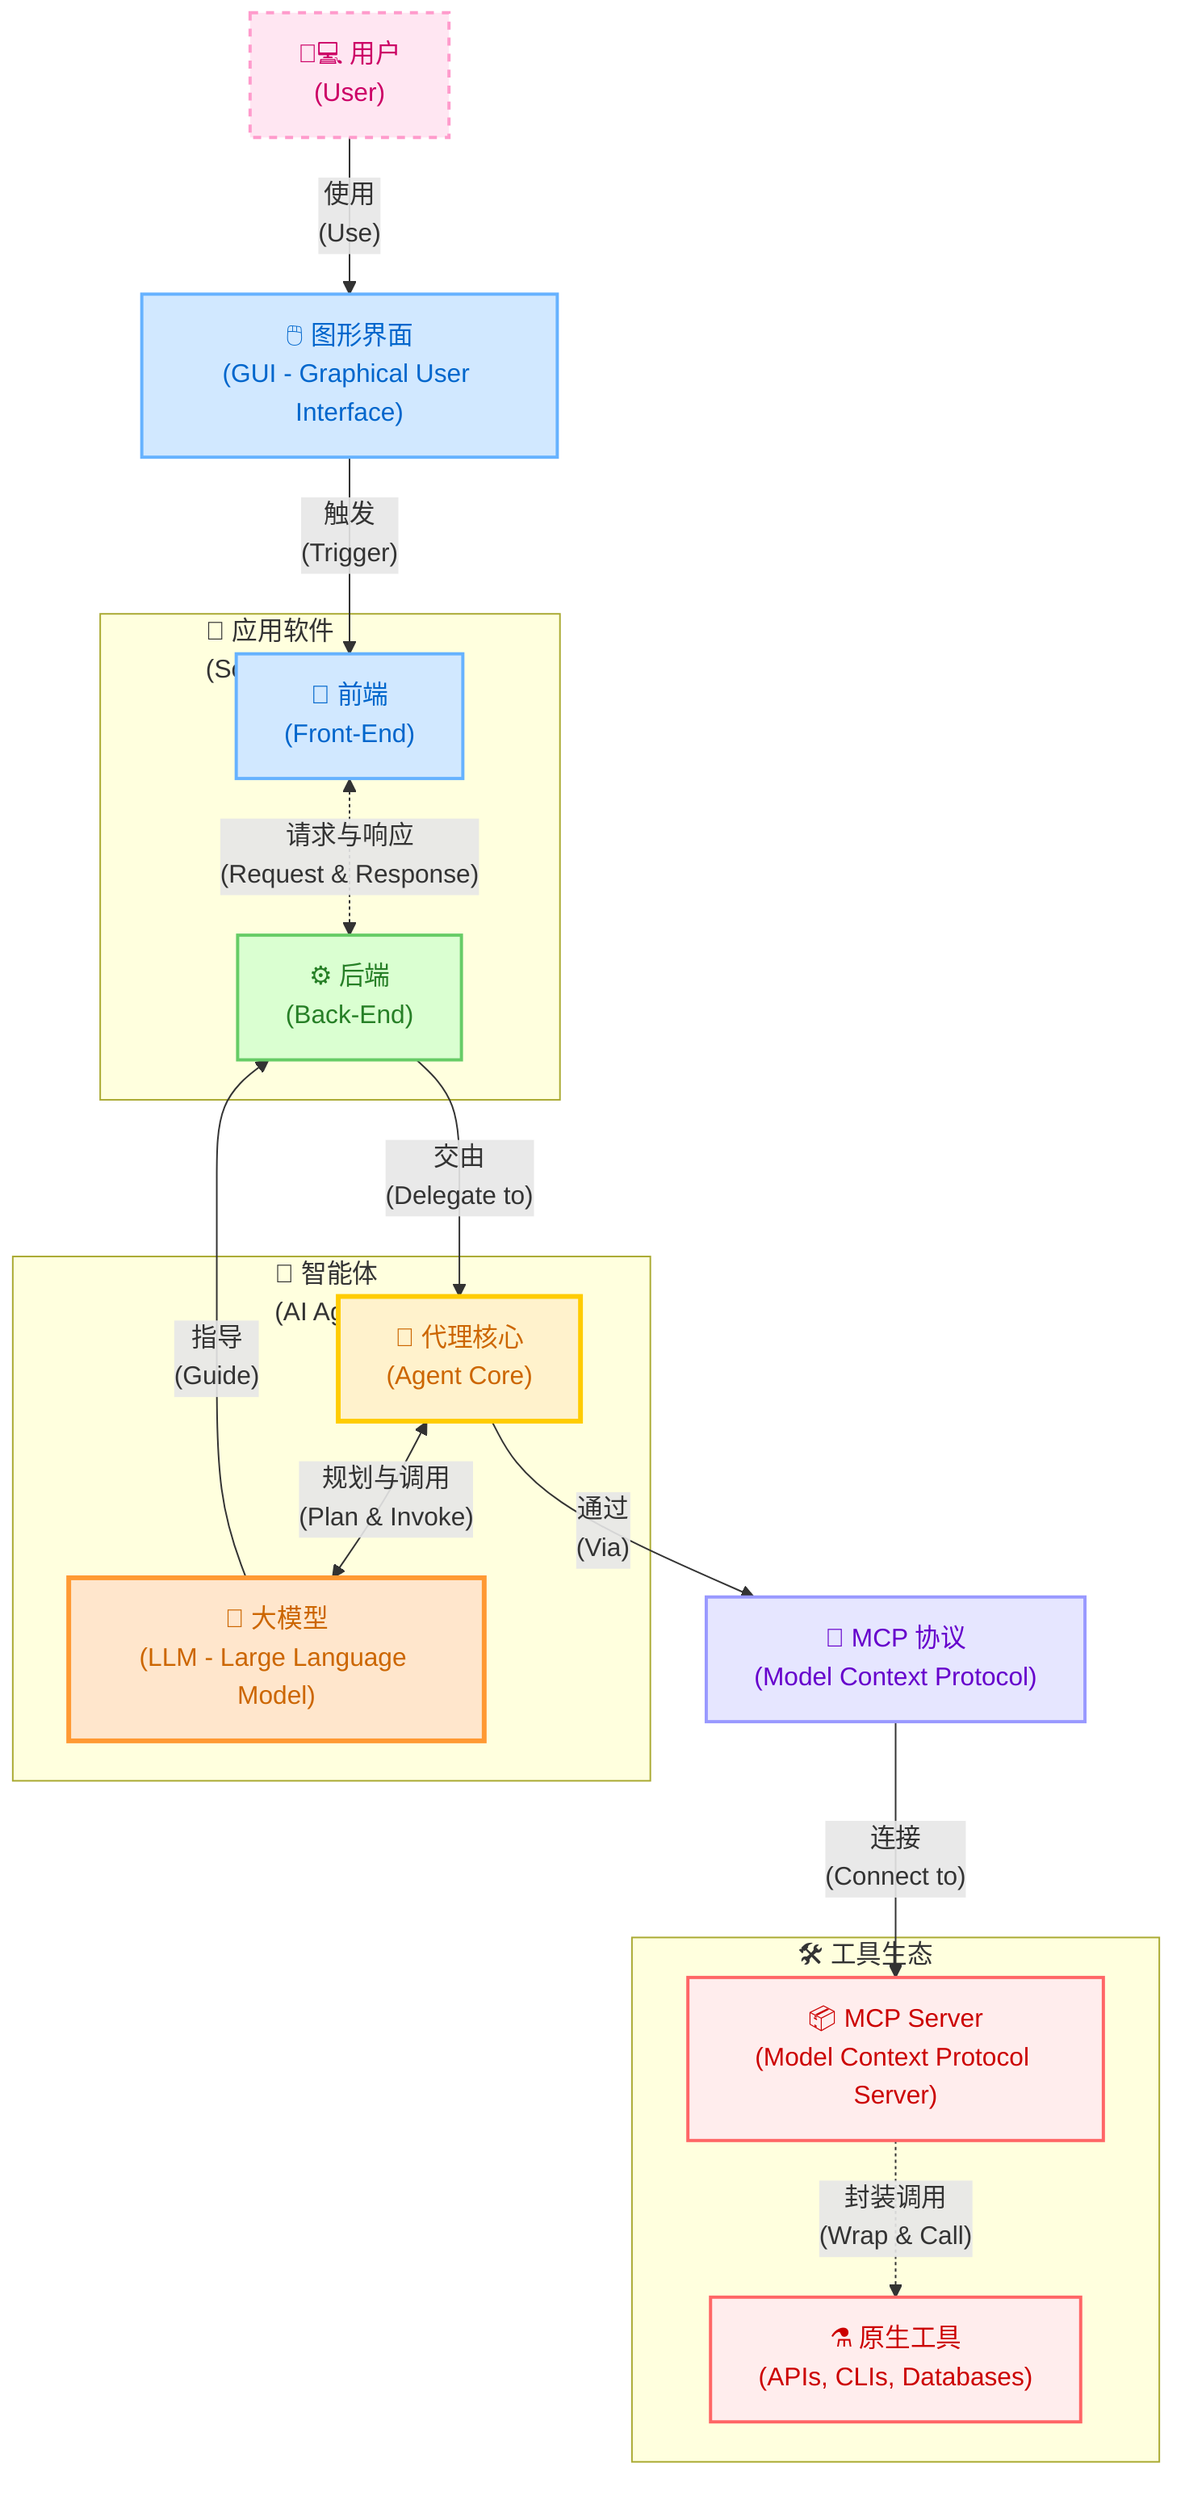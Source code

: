 flowchart TD
    %% 定义可爱风格样式
    classDef user fill:#FFE6F2,stroke:#FF9BCC,stroke-width:2px,color:#CC0066,stroke-dasharray: 5 5;
    classDef interface fill:#D1E8FF,stroke:#66B2FF,stroke-width:2px,color:#0066CC;
    classDef process fill:#DAFFD1,stroke:#66CC66,stroke-width:2px,color:#267F26;
    classDef agent fill:#FFF2CC,stroke:#FFCC00,stroke-width:3px,color:#CC6600;
    classDef core fill:#FFE6CC,stroke:#FF9933,stroke-width:3px,color:#CC6600;
    classDef protocol fill:#E6E6FF,stroke:#9999FF,stroke-width:2px,color:#6600CC;
    classDef tool fill:#FFEDED,stroke:#FF6666,stroke-width:2px,color:#CC0000;

    A["👩💻 用户<br>(User)"]
    class A user;

    B["🖱️ 图形界面<br>(GUI - Graphical User Interface)"]
    class B interface;

    subgraph Software["💾 应用软件<br>(Software Application)"]
        direction LR
        C["🎨 前端<br>(Front-End)"]
        D["⚙️ 后端<br>(Back-End)"]
        C <-.->|"请求与响应<br>(Request & Response)"| D
    end
    class C interface;
    class D process;

    subgraph AI_Agent["🤖 智能体<br>(AI Agent)"]
        E["🌟 代理核心<br>(Agent Core)"]
        F["🧠 大模型<br>(LLM - Large Language Model)"]
        E <-->|"规划与调用<br>(Plan & Invoke)"| F
    end
    class E agent;
    class F core;

    G["🔌 MCP 协议<br>(Model Context Protocol)"]
    class G protocol;

    subgraph Tools["🛠️ 工具生态<br>(Tool Ecosystem)"]
        direction LR
        H["📦 MCP Server<br>(Model Context Protocol Server)"]
        I["⚗️ 原生工具<br>(APIs, CLIs, Databases)"]
        H -.->|"封装调用<br>(Wrap & Call)"| I
    end
    class H tool;
    class I tool;

    A -->|"使用<br>(Use)"| B
    B -->|"触发<br>(Trigger)"| C
    D -->|"交由<br>(Delegate to)"| E
    F -->|"指导<br>(Guide)"| D
    E -->|"通过<br>(Via)"| G
    G -->|"连接<br>(Connect to)"| H